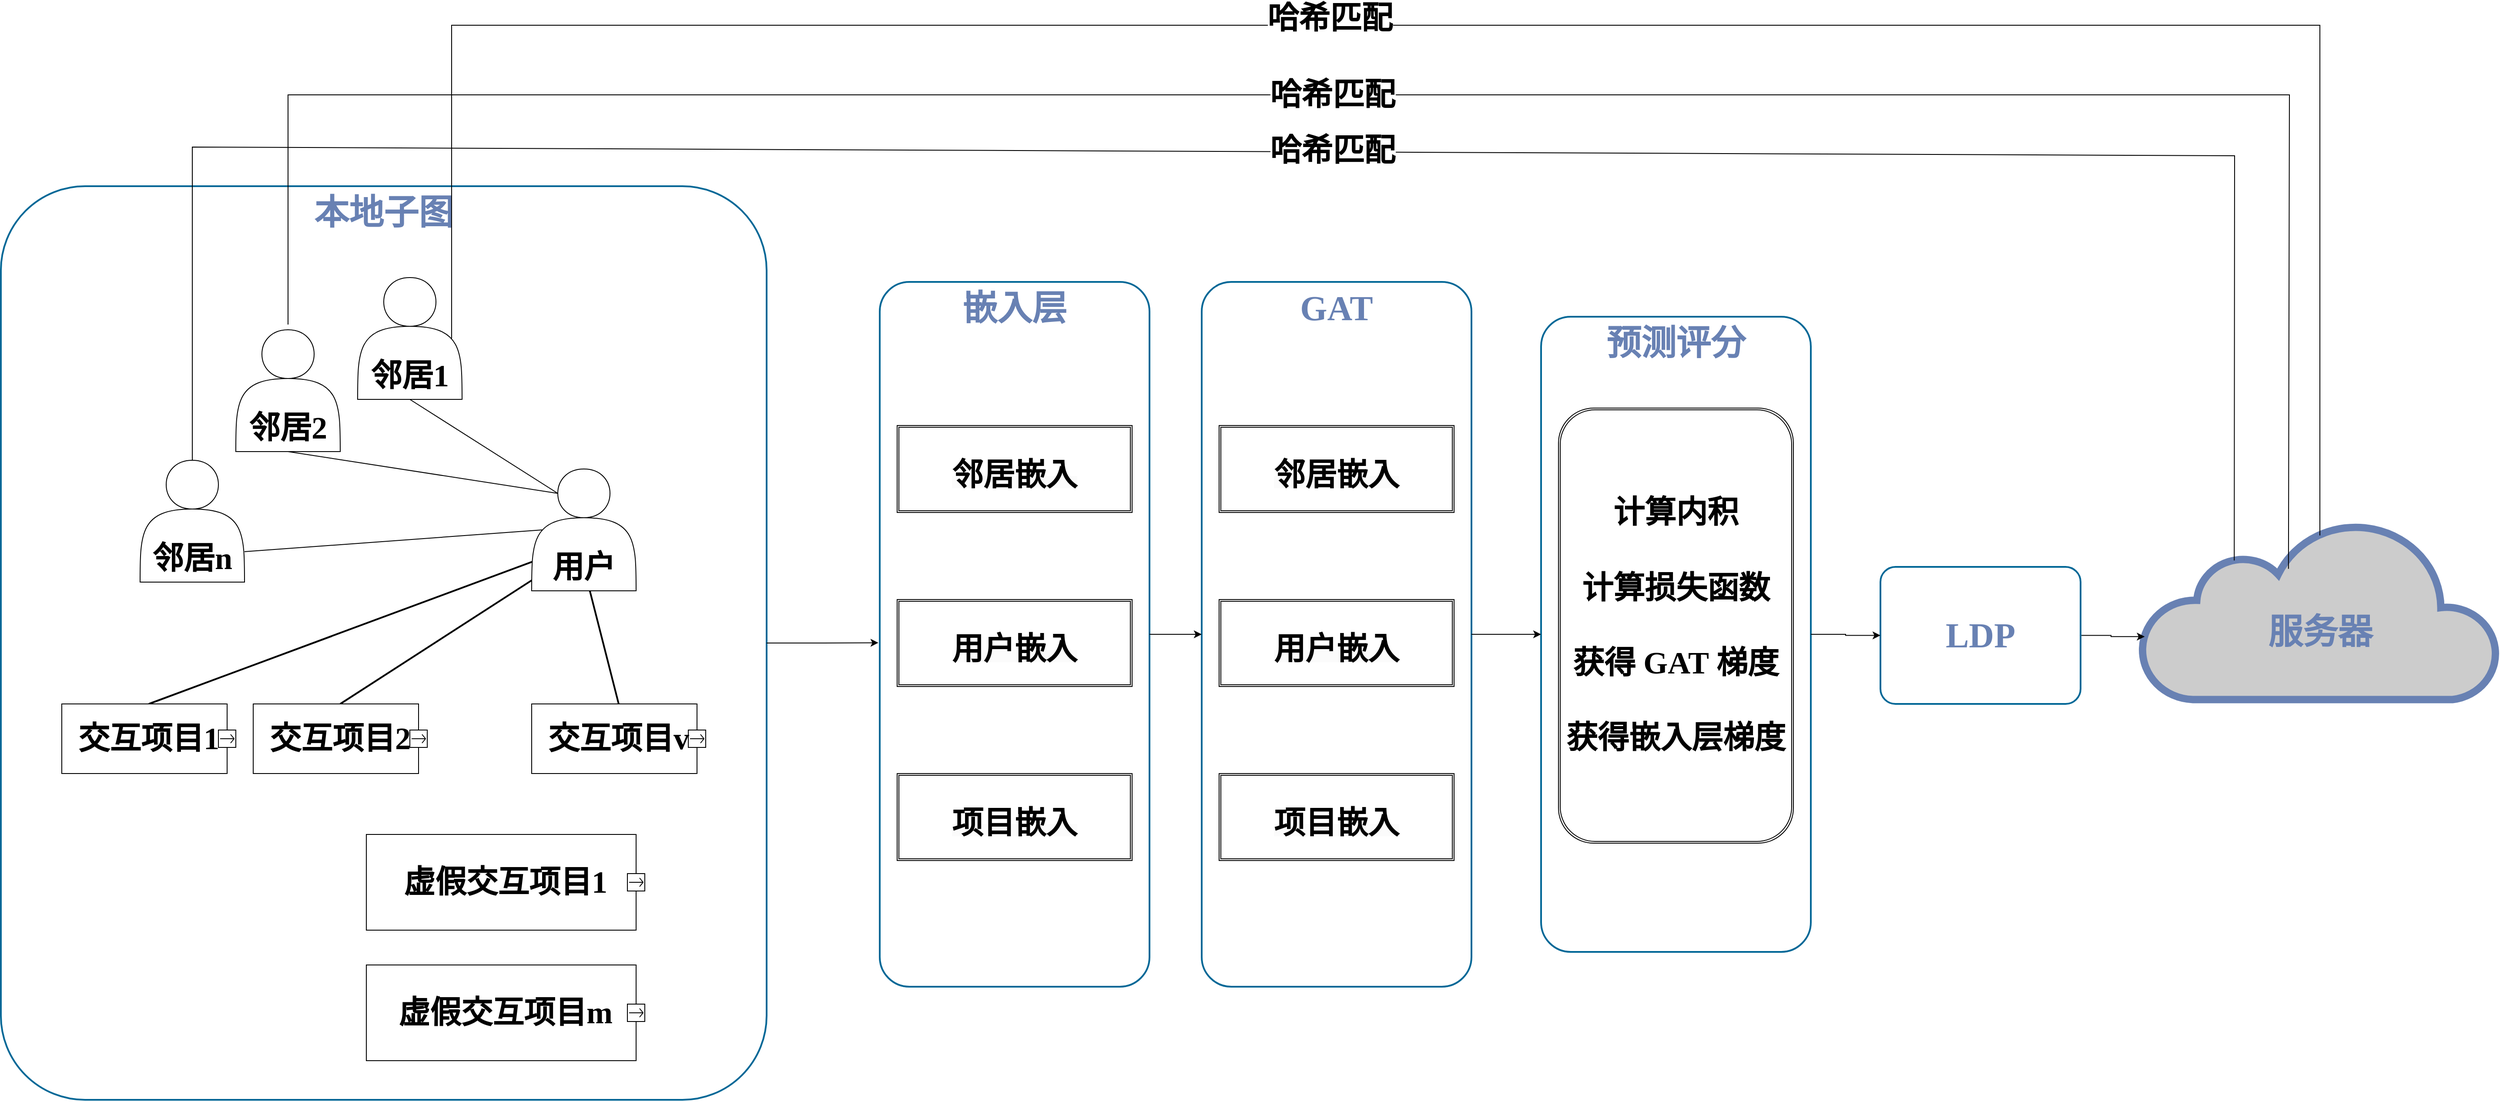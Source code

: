 <mxfile version="21.2.7" type="github">
  <diagram name="Page-1" id="bfe91b75-5d2c-26a0-9c1d-138518896778">
    <mxGraphModel dx="3176" dy="1880" grid="1" gridSize="10" guides="1" tooltips="1" connect="1" arrows="1" fold="1" page="1" pageScale="1" pageWidth="1100" pageHeight="850" background="none" math="0" shadow="0">
      <root>
        <mxCell id="0" />
        <mxCell id="1" parent="0" />
        <mxCell id="VhCTj4Ukv6jTrLHe99_o-70" value="" style="group;fontFamily=宋体;" parent="1" vertex="1" connectable="0">
          <mxGeometry x="40" y="240" width="2870" height="1235" as="geometry" />
        </mxCell>
        <mxCell id="7c3789c024ecab99-78" value="&lt;font style=&quot;font-size: 40px;&quot;&gt;&lt;b&gt;本地子图&lt;/b&gt;&lt;/font&gt;" style="rounded=1;whiteSpace=wrap;html=1;shadow=0;comic=0;strokeColor=#036897;strokeWidth=2;fillColor=none;fontFamily=宋体;fontSize=28;fontColor=#6881B3;align=center;arcSize=11;verticalAlign=top;" parent="VhCTj4Ukv6jTrLHe99_o-70" vertex="1">
          <mxGeometry y="185" width="880" height="1050" as="geometry" />
        </mxCell>
        <mxCell id="7c3789c024ecab99-13" style="edgeStyle=none;html=1;labelBackgroundColor=none;endArrow=none;endFill=0;strokeWidth=2;fontFamily=宋体;fontSize=15;fontColor=#036897;exitX=0.5;exitY=0;exitDx=0;exitDy=0;" parent="VhCTj4Ukv6jTrLHe99_o-70" source="VhCTj4Ukv6jTrLHe99_o-9" edge="1">
          <mxGeometry relative="1" as="geometry">
            <mxPoint x="630" y="609.398" as="targetPoint" />
            <mxPoint x="190.0" y="758.102" as="sourcePoint" />
          </mxGeometry>
        </mxCell>
        <mxCell id="7c3789c024ecab99-14" style="edgeStyle=none;html=1;labelBackgroundColor=none;endArrow=none;endFill=0;strokeWidth=2;fontFamily=宋体;fontSize=15;fontColor=#036897;exitX=0.5;exitY=0;exitDx=0;exitDy=0;" parent="VhCTj4Ukv6jTrLHe99_o-70" source="VhCTj4Ukv6jTrLHe99_o-10" edge="1">
          <mxGeometry relative="1" as="geometry">
            <mxPoint x="450.0" y="742.411" as="sourcePoint" />
            <mxPoint x="630" y="625.089" as="targetPoint" />
          </mxGeometry>
        </mxCell>
        <mxCell id="7c3789c024ecab99-16" style="edgeStyle=none;html=1;labelBackgroundColor=none;endArrow=none;endFill=0;strokeWidth=2;fontFamily=宋体;fontSize=15;fontColor=#036897;exitX=0.5;exitY=0;exitDx=0;exitDy=0;" parent="VhCTj4Ukv6jTrLHe99_o-70" source="VhCTj4Ukv6jTrLHe99_o-8" edge="1">
          <mxGeometry relative="1" as="geometry">
            <mxPoint x="718.919" y="780" as="sourcePoint" />
            <mxPoint x="673.014" y="635" as="targetPoint" />
          </mxGeometry>
        </mxCell>
        <mxCell id="7c3789c024ecab99-53" value="&lt;b&gt;&lt;font style=&quot;font-size: 40px;&quot;&gt;&lt;br&gt;服务器&lt;/font&gt;&lt;/b&gt;" style="html=1;fillColor=#CCCCCC;strokeColor=#6881B3;gradientColor=none;gradientDirection=north;strokeWidth=2;shape=mxgraph.networks.cloud;fontColor=#6881B3;rounded=0;shadow=0;comic=0;align=center;fontSize=28;fontFamily=宋体;" parent="VhCTj4Ukv6jTrLHe99_o-70" vertex="1">
          <mxGeometry x="2460" y="570" width="410" height="205" as="geometry" />
        </mxCell>
        <mxCell id="VhCTj4Ukv6jTrLHe99_o-1" value="&lt;font style=&quot;font-size: 40px;&quot;&gt;&lt;b&gt;嵌入层&lt;/b&gt;&lt;/font&gt;" style="rounded=1;whiteSpace=wrap;html=1;shadow=0;comic=0;strokeColor=#036897;strokeWidth=2;fillColor=none;fontFamily=宋体;fontSize=28;fontColor=#6881B3;align=center;arcSize=11;verticalAlign=top;" parent="VhCTj4Ukv6jTrLHe99_o-70" vertex="1">
          <mxGeometry x="1010" y="295" width="310" height="810" as="geometry" />
        </mxCell>
        <mxCell id="VhCTj4Ukv6jTrLHe99_o-38" value="" style="edgeStyle=orthogonalEdgeStyle;rounded=0;orthogonalLoop=1;jettySize=auto;html=1;entryX=-0.005;entryY=0.512;entryDx=0;entryDy=0;entryPerimeter=0;fontFamily=宋体;" parent="VhCTj4Ukv6jTrLHe99_o-70" source="7c3789c024ecab99-78" target="VhCTj4Ukv6jTrLHe99_o-1" edge="1">
          <mxGeometry relative="1" as="geometry">
            <mxPoint x="1020" y="710" as="targetPoint" />
          </mxGeometry>
        </mxCell>
        <mxCell id="VhCTj4Ukv6jTrLHe99_o-2" value="&lt;b&gt;&lt;font style=&quot;font-size: 36px;&quot;&gt;&lt;br&gt;&lt;br&gt;用户&lt;/font&gt;&lt;/b&gt;" style="shape=actor;whiteSpace=wrap;html=1;fontFamily=宋体;" parent="VhCTj4Ukv6jTrLHe99_o-70" vertex="1">
          <mxGeometry x="610" y="510" width="120" height="140" as="geometry" />
        </mxCell>
        <mxCell id="VhCTj4Ukv6jTrLHe99_o-5" value="&lt;font style=&quot;font-size: 36px;&quot;&gt;&lt;b&gt;&lt;br&gt;&lt;br&gt;邻居1&lt;/b&gt;&lt;/font&gt;" style="shape=actor;whiteSpace=wrap;html=1;fontFamily=宋体;" parent="VhCTj4Ukv6jTrLHe99_o-70" vertex="1">
          <mxGeometry x="410" y="290" width="120" height="140" as="geometry" />
        </mxCell>
        <mxCell id="VhCTj4Ukv6jTrLHe99_o-7" value="&lt;font style=&quot;font-size: 36px;&quot;&gt;&lt;b&gt;&lt;br&gt;&lt;br&gt;邻居n&lt;/b&gt;&lt;/font&gt;" style="shape=actor;whiteSpace=wrap;html=1;fontFamily=宋体;" parent="VhCTj4Ukv6jTrLHe99_o-70" vertex="1">
          <mxGeometry x="160" y="500" width="120" height="140" as="geometry" />
        </mxCell>
        <mxCell id="VhCTj4Ukv6jTrLHe99_o-8" value="&lt;font style=&quot;font-size: 36px;&quot;&gt;交互项目v&lt;/font&gt;" style="html=1;shape=mxgraph.sysml.itemFlow;fontStyle=1;flowDir=e;flowType=out;whiteSpace=wrap;align=center;fontFamily=宋体;" parent="VhCTj4Ukv6jTrLHe99_o-70" vertex="1">
          <mxGeometry x="610" y="780" width="200" height="80" as="geometry" />
        </mxCell>
        <mxCell id="VhCTj4Ukv6jTrLHe99_o-9" value="&lt;font style=&quot;font-size: 36px;&quot;&gt;交互项目1&lt;/font&gt;" style="html=1;shape=mxgraph.sysml.itemFlow;fontStyle=1;flowDir=e;flowType=out;whiteSpace=wrap;align=center;fontFamily=宋体;" parent="VhCTj4Ukv6jTrLHe99_o-70" vertex="1">
          <mxGeometry x="70" y="780" width="200" height="80" as="geometry" />
        </mxCell>
        <mxCell id="VhCTj4Ukv6jTrLHe99_o-10" value="&lt;font style=&quot;font-size: 36px;&quot;&gt;交互项目2&lt;/font&gt;" style="html=1;shape=mxgraph.sysml.itemFlow;fontStyle=1;flowDir=e;flowType=out;whiteSpace=wrap;align=center;fontFamily=宋体;" parent="VhCTj4Ukv6jTrLHe99_o-70" vertex="1">
          <mxGeometry x="290" y="780" width="200" height="80" as="geometry" />
        </mxCell>
        <mxCell id="VhCTj4Ukv6jTrLHe99_o-11" value="&lt;font style=&quot;font-size: 36px;&quot;&gt;虚假交互项目1&lt;/font&gt;" style="html=1;shape=mxgraph.sysml.itemFlow;fontStyle=1;flowDir=e;flowType=out;whiteSpace=wrap;align=center;fontFamily=宋体;" parent="VhCTj4Ukv6jTrLHe99_o-70" vertex="1">
          <mxGeometry x="420" y="930" width="320" height="110" as="geometry" />
        </mxCell>
        <mxCell id="VhCTj4Ukv6jTrLHe99_o-15" value="" style="endArrow=none;html=1;rounded=0;entryX=0.5;entryY=1;entryDx=0;entryDy=0;exitX=0.25;exitY=0.2;exitDx=0;exitDy=0;exitPerimeter=0;fontFamily=宋体;" parent="VhCTj4Ukv6jTrLHe99_o-70" source="VhCTj4Ukv6jTrLHe99_o-2" target="VhCTj4Ukv6jTrLHe99_o-5" edge="1">
          <mxGeometry width="50" height="50" relative="1" as="geometry">
            <mxPoint x="310" y="580" as="sourcePoint" />
            <mxPoint x="360" y="530" as="targetPoint" />
          </mxGeometry>
        </mxCell>
        <mxCell id="VhCTj4Ukv6jTrLHe99_o-16" value="" style="endArrow=none;html=1;rounded=0;entryX=1;entryY=0.75;entryDx=0;entryDy=0;exitX=0.1;exitY=0.5;exitDx=0;exitDy=0;exitPerimeter=0;fontFamily=宋体;" parent="VhCTj4Ukv6jTrLHe99_o-70" source="VhCTj4Ukv6jTrLHe99_o-2" target="VhCTj4Ukv6jTrLHe99_o-7" edge="1">
          <mxGeometry width="50" height="50" relative="1" as="geometry">
            <mxPoint x="650" y="548" as="sourcePoint" />
            <mxPoint x="480" y="440" as="targetPoint" />
          </mxGeometry>
        </mxCell>
        <mxCell id="VhCTj4Ukv6jTrLHe99_o-17" value="&lt;font style=&quot;font-size: 36px;&quot;&gt;&lt;b&gt;&lt;br&gt;&lt;br&gt;邻居2&lt;/b&gt;&lt;/font&gt;" style="shape=actor;whiteSpace=wrap;html=1;fontFamily=宋体;" parent="VhCTj4Ukv6jTrLHe99_o-70" vertex="1">
          <mxGeometry x="270" y="350" width="120" height="140" as="geometry" />
        </mxCell>
        <mxCell id="VhCTj4Ukv6jTrLHe99_o-18" value="" style="endArrow=none;html=1;rounded=0;entryX=0.5;entryY=1;entryDx=0;entryDy=0;exitX=0.25;exitY=0.2;exitDx=0;exitDy=0;exitPerimeter=0;fontFamily=宋体;" parent="VhCTj4Ukv6jTrLHe99_o-70" source="VhCTj4Ukv6jTrLHe99_o-2" target="VhCTj4Ukv6jTrLHe99_o-17" edge="1">
          <mxGeometry width="50" height="50" relative="1" as="geometry">
            <mxPoint x="650" y="548" as="sourcePoint" />
            <mxPoint x="480" y="440" as="targetPoint" />
          </mxGeometry>
        </mxCell>
        <mxCell id="VhCTj4Ukv6jTrLHe99_o-19" value="&lt;font style=&quot;font-size: 36px;&quot;&gt;虚假交互项目m&lt;/font&gt;" style="html=1;shape=mxgraph.sysml.itemFlow;fontStyle=1;flowDir=e;flowType=out;whiteSpace=wrap;align=center;fontFamily=宋体;" parent="VhCTj4Ukv6jTrLHe99_o-70" vertex="1">
          <mxGeometry x="420" y="1080" width="320" height="110" as="geometry" />
        </mxCell>
        <mxCell id="VhCTj4Ukv6jTrLHe99_o-31" value="&lt;br&gt;&lt;b style=&quot;border-color: var(--border-color); color: rgb(0, 0, 0); font-size: 12px; font-style: normal; font-variant-ligatures: normal; font-variant-caps: normal; letter-spacing: normal; orphans: 2; text-indent: 0px; text-transform: none; widows: 2; word-spacing: 0px; -webkit-text-stroke-width: 0px; background-color: rgb(251, 251, 251); text-decoration-thickness: initial; text-decoration-style: initial; text-decoration-color: initial;&quot;&gt;&lt;font style=&quot;border-color: var(--border-color); font-size: 36px;&quot;&gt;用户嵌入&lt;/font&gt;&lt;/b&gt;&lt;br&gt;" style="shape=ext;double=1;rounded=0;whiteSpace=wrap;html=1;align=center;fontFamily=宋体;" parent="VhCTj4Ukv6jTrLHe99_o-70" vertex="1">
          <mxGeometry x="1030" y="660" width="270" height="100" as="geometry" />
        </mxCell>
        <mxCell id="VhCTj4Ukv6jTrLHe99_o-32" value="&lt;br&gt;&lt;b style=&quot;border-color: var(--border-color); color: rgb(0, 0, 0); font-size: 12px; font-style: normal; font-variant-ligatures: normal; font-variant-caps: normal; letter-spacing: normal; orphans: 2; text-indent: 0px; text-transform: none; widows: 2; word-spacing: 0px; -webkit-text-stroke-width: 0px; background-color: rgb(251, 251, 251); text-decoration-thickness: initial; text-decoration-style: initial; text-decoration-color: initial;&quot;&gt;&lt;font style=&quot;border-color: var(--border-color); font-size: 36px;&quot;&gt;邻居嵌入&lt;/font&gt;&lt;/b&gt;" style="shape=ext;double=1;rounded=0;whiteSpace=wrap;html=1;align=center;fontFamily=宋体;" parent="VhCTj4Ukv6jTrLHe99_o-70" vertex="1">
          <mxGeometry x="1030" y="460" width="270" height="100" as="geometry" />
        </mxCell>
        <mxCell id="VhCTj4Ukv6jTrLHe99_o-33" value="&lt;br&gt;&lt;b style=&quot;border-color: var(--border-color); color: rgb(0, 0, 0); font-size: 12px; font-style: normal; font-variant-ligatures: normal; font-variant-caps: normal; letter-spacing: normal; orphans: 2; text-indent: 0px; text-transform: none; widows: 2; word-spacing: 0px; -webkit-text-stroke-width: 0px; background-color: rgb(251, 251, 251); text-decoration-thickness: initial; text-decoration-style: initial; text-decoration-color: initial;&quot;&gt;&lt;font style=&quot;border-color: var(--border-color); font-size: 36px;&quot;&gt;项目嵌入&lt;/font&gt;&lt;/b&gt;" style="shape=ext;double=1;rounded=0;whiteSpace=wrap;html=1;align=center;fontFamily=宋体;" parent="VhCTj4Ukv6jTrLHe99_o-70" vertex="1">
          <mxGeometry x="1030" y="860" width="270" height="100" as="geometry" />
        </mxCell>
        <mxCell id="VhCTj4Ukv6jTrLHe99_o-39" value="&lt;font style=&quot;font-size: 40px;&quot;&gt;&lt;b&gt;GAT&lt;/b&gt;&lt;/font&gt;" style="rounded=1;whiteSpace=wrap;html=1;shadow=0;comic=0;strokeColor=#036897;strokeWidth=2;fillColor=none;fontFamily=宋体;fontSize=28;fontColor=#6881B3;align=center;arcSize=11;verticalAlign=top;" parent="VhCTj4Ukv6jTrLHe99_o-70" vertex="1">
          <mxGeometry x="1380" y="295" width="310" height="810" as="geometry" />
        </mxCell>
        <mxCell id="VhCTj4Ukv6jTrLHe99_o-40" value="" style="edgeStyle=orthogonalEdgeStyle;rounded=0;orthogonalLoop=1;jettySize=auto;html=1;fontFamily=宋体;" parent="VhCTj4Ukv6jTrLHe99_o-70" source="VhCTj4Ukv6jTrLHe99_o-1" target="VhCTj4Ukv6jTrLHe99_o-39" edge="1">
          <mxGeometry relative="1" as="geometry" />
        </mxCell>
        <mxCell id="VhCTj4Ukv6jTrLHe99_o-41" value="&lt;span style=&quot;font-size: 40px;&quot;&gt;&lt;b&gt;预测评分&lt;/b&gt;&lt;/span&gt;" style="rounded=1;whiteSpace=wrap;html=1;shadow=0;comic=0;strokeColor=#036897;strokeWidth=2;fillColor=none;fontFamily=宋体;fontSize=28;fontColor=#6881B3;align=center;arcSize=11;verticalAlign=top;" parent="VhCTj4Ukv6jTrLHe99_o-70" vertex="1">
          <mxGeometry x="1770" y="335" width="310" height="730" as="geometry" />
        </mxCell>
        <mxCell id="VhCTj4Ukv6jTrLHe99_o-42" value="" style="edgeStyle=orthogonalEdgeStyle;rounded=0;orthogonalLoop=1;jettySize=auto;html=1;fontFamily=宋体;" parent="VhCTj4Ukv6jTrLHe99_o-70" source="VhCTj4Ukv6jTrLHe99_o-39" target="VhCTj4Ukv6jTrLHe99_o-41" edge="1">
          <mxGeometry relative="1" as="geometry" />
        </mxCell>
        <mxCell id="VhCTj4Ukv6jTrLHe99_o-46" value="&lt;br&gt;&lt;b style=&quot;border-color: var(--border-color); color: rgb(0, 0, 0); font-size: 12px; font-style: normal; font-variant-ligatures: normal; font-variant-caps: normal; letter-spacing: normal; orphans: 2; text-indent: 0px; text-transform: none; widows: 2; word-spacing: 0px; -webkit-text-stroke-width: 0px; background-color: rgb(251, 251, 251); text-decoration-thickness: initial; text-decoration-style: initial; text-decoration-color: initial;&quot;&gt;&lt;font style=&quot;border-color: var(--border-color); font-size: 36px;&quot;&gt;用户嵌入&lt;/font&gt;&lt;/b&gt;&lt;br&gt;" style="shape=ext;double=1;rounded=0;whiteSpace=wrap;html=1;align=center;fontFamily=宋体;" parent="VhCTj4Ukv6jTrLHe99_o-70" vertex="1">
          <mxGeometry x="1400" y="660" width="270" height="100" as="geometry" />
        </mxCell>
        <mxCell id="VhCTj4Ukv6jTrLHe99_o-47" value="&lt;br&gt;&lt;b style=&quot;border-color: var(--border-color); color: rgb(0, 0, 0); font-size: 12px; font-style: normal; font-variant-ligatures: normal; font-variant-caps: normal; letter-spacing: normal; orphans: 2; text-indent: 0px; text-transform: none; widows: 2; word-spacing: 0px; -webkit-text-stroke-width: 0px; background-color: rgb(251, 251, 251); text-decoration-thickness: initial; text-decoration-style: initial; text-decoration-color: initial;&quot;&gt;&lt;font style=&quot;border-color: var(--border-color); font-size: 36px;&quot;&gt;邻居嵌入&lt;/font&gt;&lt;/b&gt;" style="shape=ext;double=1;rounded=0;whiteSpace=wrap;html=1;align=center;fontFamily=宋体;" parent="VhCTj4Ukv6jTrLHe99_o-70" vertex="1">
          <mxGeometry x="1400" y="460" width="270" height="100" as="geometry" />
        </mxCell>
        <mxCell id="VhCTj4Ukv6jTrLHe99_o-48" value="&lt;br&gt;&lt;b style=&quot;border-color: var(--border-color); color: rgb(0, 0, 0); font-size: 12px; font-style: normal; font-variant-ligatures: normal; font-variant-caps: normal; letter-spacing: normal; orphans: 2; text-indent: 0px; text-transform: none; widows: 2; word-spacing: 0px; -webkit-text-stroke-width: 0px; background-color: rgb(251, 251, 251); text-decoration-thickness: initial; text-decoration-style: initial; text-decoration-color: initial;&quot;&gt;&lt;font style=&quot;border-color: var(--border-color); font-size: 36px;&quot;&gt;项目嵌入&lt;/font&gt;&lt;/b&gt;" style="shape=ext;double=1;rounded=0;whiteSpace=wrap;html=1;align=center;fontFamily=宋体;" parent="VhCTj4Ukv6jTrLHe99_o-70" vertex="1">
          <mxGeometry x="1400" y="860" width="270" height="100" as="geometry" />
        </mxCell>
        <mxCell id="VhCTj4Ukv6jTrLHe99_o-51" value="&lt;font style=&quot;font-size: 36px;&quot;&gt;&lt;b&gt;计算内积&lt;br&gt;&lt;br&gt;计算损失函数&lt;br&gt;&lt;br&gt;获得 GAT 梯度&lt;br&gt;&lt;br&gt;获得嵌入层梯度&lt;/b&gt;&lt;br&gt;&lt;/font&gt;" style="shape=ext;double=1;rounded=1;whiteSpace=wrap;html=1;fontFamily=宋体;" parent="VhCTj4Ukv6jTrLHe99_o-70" vertex="1">
          <mxGeometry x="1790" y="440" width="270" height="500" as="geometry" />
        </mxCell>
        <mxCell id="VhCTj4Ukv6jTrLHe99_o-55" value="" style="edgeStyle=orthogonalEdgeStyle;rounded=0;orthogonalLoop=1;jettySize=auto;html=1;entryX=0.009;entryY=0.647;entryDx=0;entryDy=0;entryPerimeter=0;fontFamily=宋体;" parent="VhCTj4Ukv6jTrLHe99_o-70" source="VhCTj4Ukv6jTrLHe99_o-52" target="7c3789c024ecab99-53" edge="1">
          <mxGeometry relative="1" as="geometry" />
        </mxCell>
        <mxCell id="VhCTj4Ukv6jTrLHe99_o-52" value="&lt;span style=&quot;font-size: 40px;&quot;&gt;&lt;b&gt;&lt;br&gt;LDP&lt;/b&gt;&lt;/span&gt;" style="rounded=1;whiteSpace=wrap;html=1;shadow=0;comic=0;strokeColor=#036897;strokeWidth=2;fillColor=none;fontFamily=宋体;fontSize=28;fontColor=#6881B3;align=center;arcSize=11;verticalAlign=top;" parent="VhCTj4Ukv6jTrLHe99_o-70" vertex="1">
          <mxGeometry x="2160" y="622.5" width="230" height="157.5" as="geometry" />
        </mxCell>
        <mxCell id="VhCTj4Ukv6jTrLHe99_o-53" value="" style="edgeStyle=orthogonalEdgeStyle;rounded=0;orthogonalLoop=1;jettySize=auto;html=1;fontFamily=宋体;" parent="VhCTj4Ukv6jTrLHe99_o-70" source="VhCTj4Ukv6jTrLHe99_o-41" target="VhCTj4Ukv6jTrLHe99_o-52" edge="1">
          <mxGeometry relative="1" as="geometry" />
        </mxCell>
        <mxCell id="VhCTj4Ukv6jTrLHe99_o-62" value="" style="endArrow=none;html=1;rounded=0;exitX=0.9;exitY=0.5;exitDx=0;exitDy=0;exitPerimeter=0;entryX=0.5;entryY=0.08;entryDx=0;entryDy=0;entryPerimeter=0;fontFamily=宋体;" parent="VhCTj4Ukv6jTrLHe99_o-70" source="VhCTj4Ukv6jTrLHe99_o-5" target="7c3789c024ecab99-53" edge="1">
          <mxGeometry width="50" height="50" relative="1" as="geometry">
            <mxPoint x="960" y="50" as="sourcePoint" />
            <mxPoint x="1010" as="targetPoint" />
            <Array as="points">
              <mxPoint x="518" />
              <mxPoint x="2665" />
            </Array>
          </mxGeometry>
        </mxCell>
        <mxCell id="VhCTj4Ukv6jTrLHe99_o-65" value="&lt;font style=&quot;font-size: 36px;&quot;&gt;哈希匹配&lt;/font&gt;" style="edgeLabel;html=1;align=center;verticalAlign=middle;resizable=0;points=[];fontFamily=宋体;fontStyle=1" parent="VhCTj4Ukv6jTrLHe99_o-62" vertex="1" connectable="0">
          <mxGeometry x="-0.114" y="8" relative="1" as="geometry">
            <mxPoint x="-2" as="offset" />
          </mxGeometry>
        </mxCell>
        <mxCell id="VhCTj4Ukv6jTrLHe99_o-63" value="" style="endArrow=none;html=1;rounded=0;exitX=0.9;exitY=0.5;exitDx=0;exitDy=0;exitPerimeter=0;entryX=0.412;entryY=0.267;entryDx=0;entryDy=0;entryPerimeter=0;fontFamily=宋体;" parent="VhCTj4Ukv6jTrLHe99_o-70" target="7c3789c024ecab99-53" edge="1">
          <mxGeometry width="50" height="50" relative="1" as="geometry">
            <mxPoint x="330" y="344" as="sourcePoint" />
            <mxPoint x="2630" y="580" as="targetPoint" />
            <Array as="points">
              <mxPoint x="330" y="80" />
              <mxPoint x="1420" y="80" />
              <mxPoint x="2630" y="80" />
            </Array>
          </mxGeometry>
        </mxCell>
        <mxCell id="VhCTj4Ukv6jTrLHe99_o-64" value="" style="endArrow=none;html=1;rounded=0;exitX=0.9;exitY=0.5;exitDx=0;exitDy=0;exitPerimeter=0;entryX=0.26;entryY=0.22;entryDx=0;entryDy=0;entryPerimeter=0;fontFamily=宋体;" parent="VhCTj4Ukv6jTrLHe99_o-70" target="7c3789c024ecab99-53" edge="1">
          <mxGeometry width="50" height="50" relative="1" as="geometry">
            <mxPoint x="220" y="500" as="sourcePoint" />
            <mxPoint x="2367" y="726" as="targetPoint" />
            <Array as="points">
              <mxPoint x="220" y="140" />
              <mxPoint x="2567" y="150" />
            </Array>
          </mxGeometry>
        </mxCell>
        <mxCell id="VhCTj4Ukv6jTrLHe99_o-68" value="&lt;font style=&quot;font-size: 36px;&quot;&gt;哈希匹配&lt;/font&gt;" style="edgeLabel;html=1;align=center;verticalAlign=middle;resizable=0;points=[];fontFamily=宋体;fontStyle=1" parent="VhCTj4Ukv6jTrLHe99_o-70" vertex="1" connectable="0">
          <mxGeometry x="1529.996" y="80" as="geometry" />
        </mxCell>
        <mxCell id="VhCTj4Ukv6jTrLHe99_o-69" value="&lt;font style=&quot;font-size: 36px;&quot;&gt;&lt;b&gt;哈希匹配&lt;/b&gt;&lt;/font&gt;" style="edgeLabel;html=1;align=center;verticalAlign=middle;resizable=0;points=[];fontFamily=宋体;" parent="VhCTj4Ukv6jTrLHe99_o-70" vertex="1" connectable="0">
          <mxGeometry x="1539.996" y="90" as="geometry">
            <mxPoint x="-10" y="54" as="offset" />
          </mxGeometry>
        </mxCell>
      </root>
    </mxGraphModel>
  </diagram>
</mxfile>
